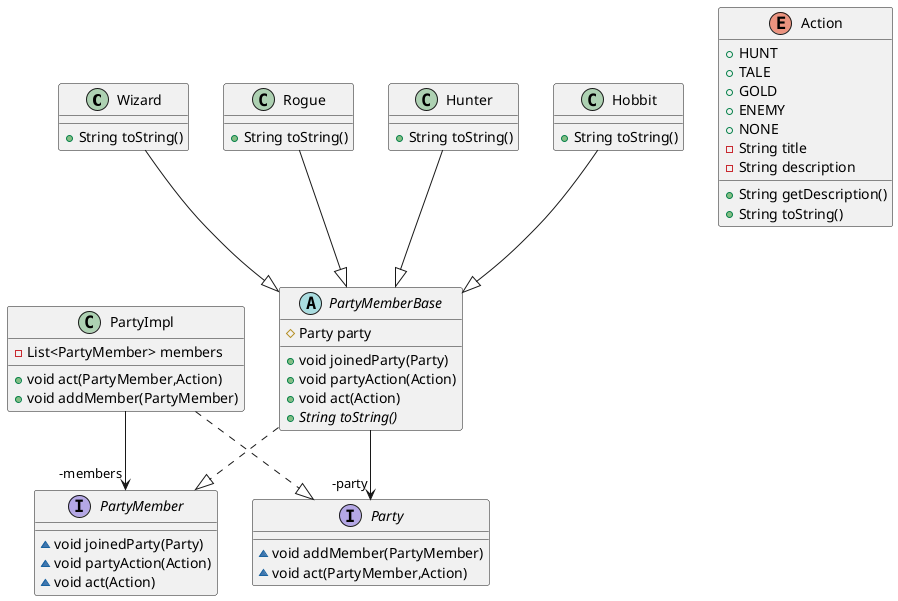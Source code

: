 @startuml
class Wizard {
+ String toString()
}
class PartyImpl {
- List<PartyMember> members
+ void act(PartyMember,Action)
+ void addMember(PartyMember)
}
interface PartyMember {
~ void joinedParty(Party)
~ void partyAction(Action)
~ void act(Action)
}
class Rogue {
+ String toString()
}
class Hunter {
+ String toString()
}
interface Party {
~ void addMember(PartyMember)
~ void act(PartyMember,Action)
}
enum Action {
+  HUNT
+  TALE
+  GOLD
+  ENEMY
+  NONE
- String title
- String description
+ String getDescription()
+ String toString()
}
class Hobbit {
+ String toString()
}
abstract class PartyMemberBase {
# Party party
+ void joinedParty(Party)
+ void partyAction(Action)
+ void act(Action)
+ {abstract}String toString()
}


PartyImpl -->  "-members" PartyMember
PartyMemberBase -->  "-party" Party
Hobbit --|> PartyMemberBase
Hunter --|> PartyMemberBase
PartyImpl ..|> Party
PartyMemberBase ..|> PartyMember
Rogue --|> PartyMemberBase
Wizard --|> PartyMemberBase
@enduml